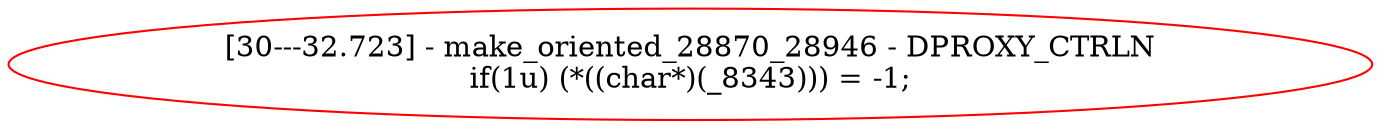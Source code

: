 digraph G {
18[color=red,label="[30---32.723] - make_oriented_28870_28946 - DPROXY_CTRLN\nif(1u) (*((char*)(_8343))) = -1;\n"];
}
